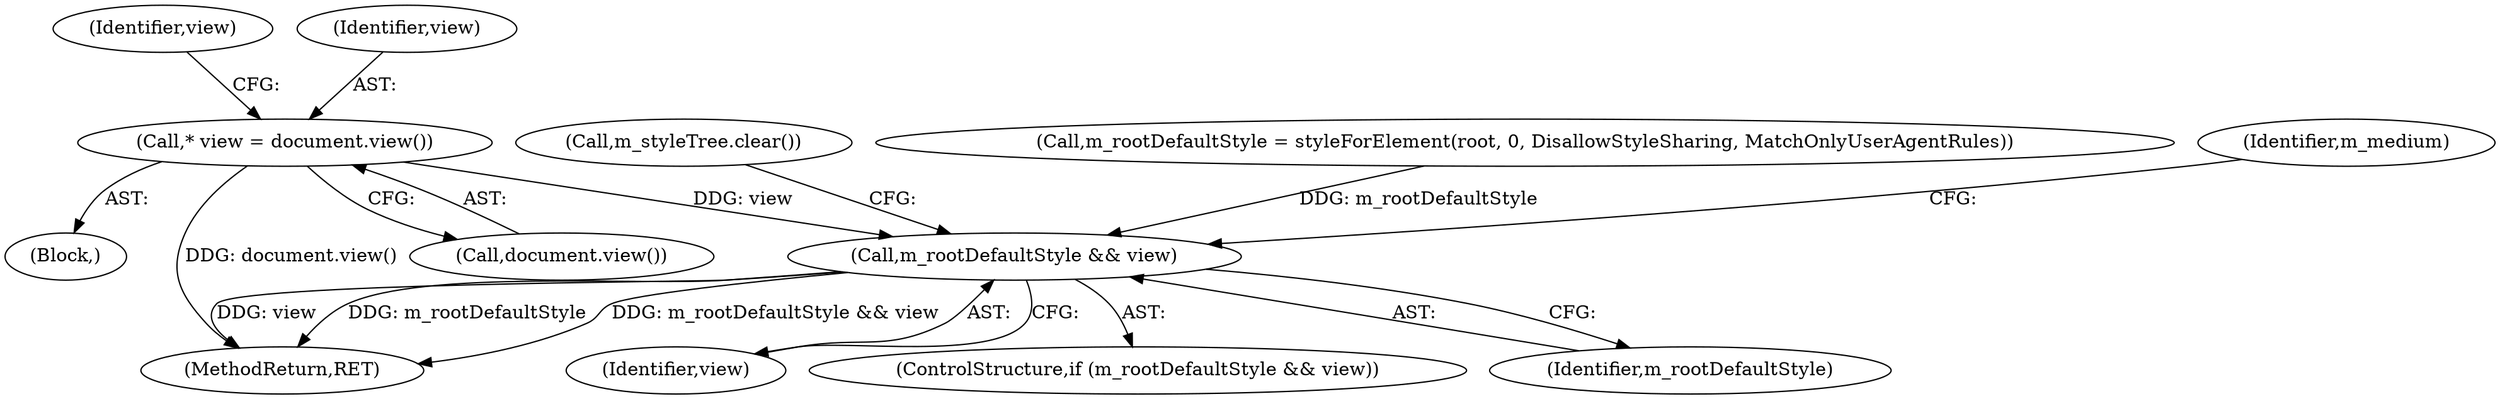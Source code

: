 digraph "0_Chrome_4d17163f4b66be517dc49019a029e5ddbd45078c_5@pointer" {
"1000113" [label="(Call,* view = document.view())"];
"1000143" [label="(Call,m_rootDefaultStyle && view)"];
"1000108" [label="(Block,)"];
"1000151" [label="(Call,m_styleTree.clear())"];
"1000117" [label="(Identifier,view)"];
"1000113" [label="(Call,* view = document.view())"];
"1000135" [label="(Call,m_rootDefaultStyle = styleForElement(root, 0, DisallowStyleSharing, MatchOnlyUserAgentRules))"];
"1000115" [label="(Call,document.view())"];
"1000147" [label="(Identifier,m_medium)"];
"1000145" [label="(Identifier,view)"];
"1000179" [label="(MethodReturn,RET)"];
"1000142" [label="(ControlStructure,if (m_rootDefaultStyle && view))"];
"1000144" [label="(Identifier,m_rootDefaultStyle)"];
"1000143" [label="(Call,m_rootDefaultStyle && view)"];
"1000114" [label="(Identifier,view)"];
"1000113" -> "1000108"  [label="AST: "];
"1000113" -> "1000115"  [label="CFG: "];
"1000114" -> "1000113"  [label="AST: "];
"1000115" -> "1000113"  [label="AST: "];
"1000117" -> "1000113"  [label="CFG: "];
"1000113" -> "1000179"  [label="DDG: document.view()"];
"1000113" -> "1000143"  [label="DDG: view"];
"1000143" -> "1000142"  [label="AST: "];
"1000143" -> "1000144"  [label="CFG: "];
"1000143" -> "1000145"  [label="CFG: "];
"1000144" -> "1000143"  [label="AST: "];
"1000145" -> "1000143"  [label="AST: "];
"1000147" -> "1000143"  [label="CFG: "];
"1000151" -> "1000143"  [label="CFG: "];
"1000143" -> "1000179"  [label="DDG: m_rootDefaultStyle"];
"1000143" -> "1000179"  [label="DDG: m_rootDefaultStyle && view"];
"1000143" -> "1000179"  [label="DDG: view"];
"1000135" -> "1000143"  [label="DDG: m_rootDefaultStyle"];
}
